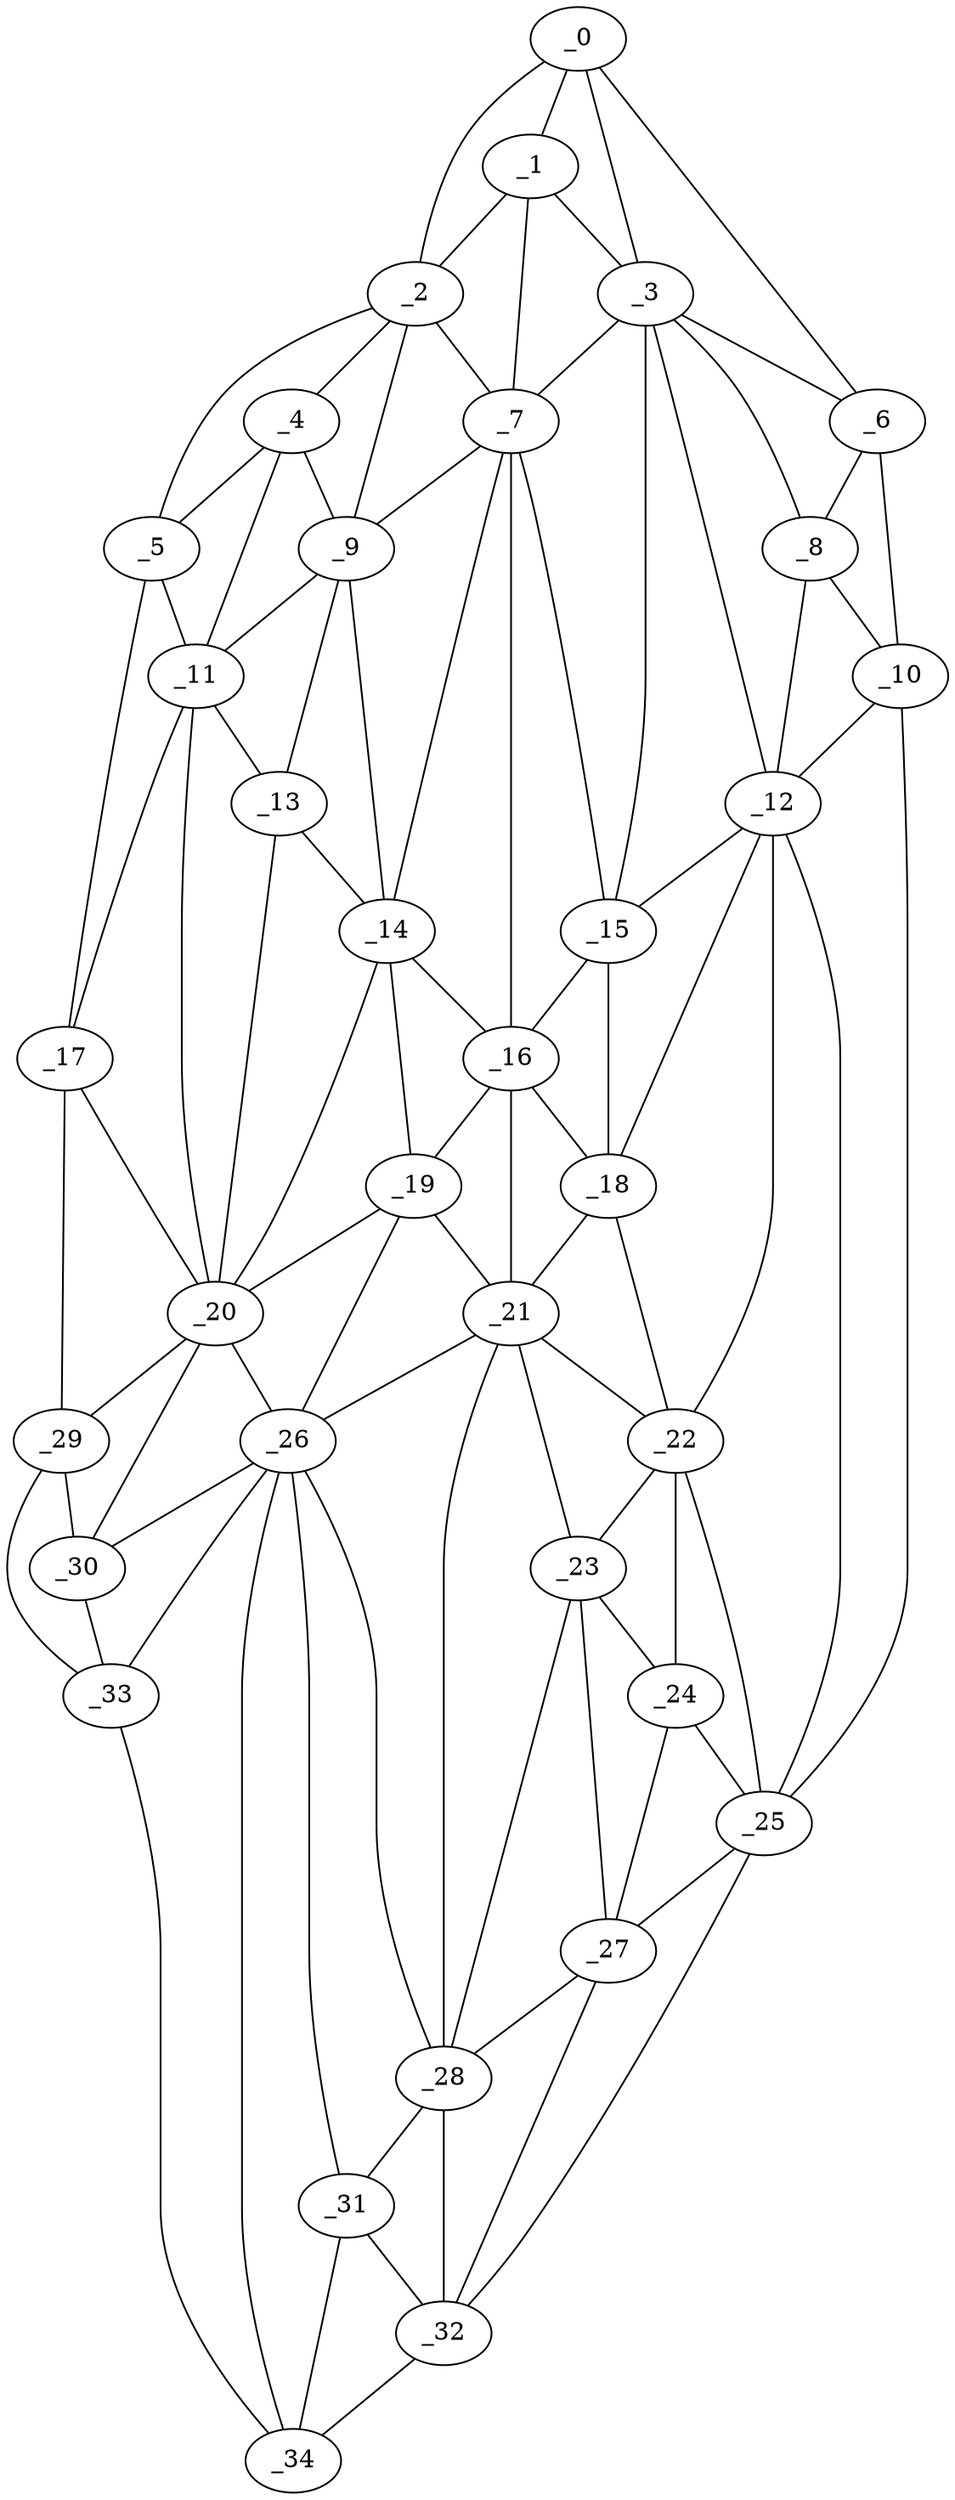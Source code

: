 graph "obj58__300.gxl" {
	_0	 [x=28,
		y=15];
	_1	 [x=33,
		y=47];
	_0 -- _1	 [valence=2];
	_2	 [x=36,
		y=74];
	_0 -- _2	 [valence=1];
	_3	 [x=37,
		y=30];
	_0 -- _3	 [valence=2];
	_6	 [x=47,
		y=8];
	_0 -- _6	 [valence=1];
	_1 -- _2	 [valence=2];
	_1 -- _3	 [valence=2];
	_7	 [x=50,
		y=50];
	_1 -- _7	 [valence=2];
	_4	 [x=44,
		y=81];
	_2 -- _4	 [valence=1];
	_5	 [x=45,
		y=90];
	_2 -- _5	 [valence=1];
	_2 -- _7	 [valence=2];
	_9	 [x=55,
		y=73];
	_2 -- _9	 [valence=2];
	_3 -- _6	 [valence=2];
	_3 -- _7	 [valence=2];
	_8	 [x=52,
		y=9];
	_3 -- _8	 [valence=2];
	_12	 [x=60,
		y=16];
	_3 -- _12	 [valence=1];
	_15	 [x=66,
		y=40];
	_3 -- _15	 [valence=2];
	_4 -- _5	 [valence=2];
	_4 -- _9	 [valence=2];
	_11	 [x=59,
		y=89];
	_4 -- _11	 [valence=1];
	_5 -- _11	 [valence=1];
	_17	 [x=70,
		y=107];
	_5 -- _17	 [valence=1];
	_6 -- _8	 [valence=2];
	_10	 [x=56,
		y=7];
	_6 -- _10	 [valence=1];
	_7 -- _9	 [valence=2];
	_14	 [x=65,
		y=71];
	_7 -- _14	 [valence=2];
	_7 -- _15	 [valence=1];
	_16	 [x=70,
		y=51];
	_7 -- _16	 [valence=2];
	_8 -- _10	 [valence=2];
	_8 -- _12	 [valence=2];
	_9 -- _11	 [valence=2];
	_13	 [x=63,
		y=80];
	_9 -- _13	 [valence=2];
	_9 -- _14	 [valence=2];
	_10 -- _12	 [valence=1];
	_25	 [x=103,
		y=18];
	_10 -- _25	 [valence=1];
	_11 -- _13	 [valence=1];
	_11 -- _17	 [valence=2];
	_20	 [x=76,
		y=76];
	_11 -- _20	 [valence=1];
	_12 -- _15	 [valence=2];
	_18	 [x=72,
		y=41];
	_12 -- _18	 [valence=2];
	_22	 [x=96,
		y=29];
	_12 -- _22	 [valence=2];
	_12 -- _25	 [valence=1];
	_13 -- _14	 [valence=1];
	_13 -- _20	 [valence=2];
	_14 -- _16	 [valence=2];
	_19	 [x=73,
		y=66];
	_14 -- _19	 [valence=1];
	_14 -- _20	 [valence=2];
	_15 -- _16	 [valence=2];
	_15 -- _18	 [valence=2];
	_16 -- _18	 [valence=1];
	_16 -- _19	 [valence=2];
	_21	 [x=84,
		y=50];
	_16 -- _21	 [valence=1];
	_17 -- _20	 [valence=2];
	_29	 [x=105,
		y=103];
	_17 -- _29	 [valence=1];
	_18 -- _21	 [valence=2];
	_18 -- _22	 [valence=2];
	_19 -- _20	 [valence=2];
	_19 -- _21	 [valence=2];
	_26	 [x=103,
		y=72];
	_19 -- _26	 [valence=2];
	_20 -- _26	 [valence=1];
	_20 -- _29	 [valence=1];
	_30	 [x=108,
		y=90];
	_20 -- _30	 [valence=1];
	_21 -- _22	 [valence=1];
	_23	 [x=96,
		y=44];
	_21 -- _23	 [valence=2];
	_21 -- _26	 [valence=1];
	_28	 [x=105,
		y=59];
	_21 -- _28	 [valence=2];
	_22 -- _23	 [valence=2];
	_24	 [x=101,
		y=37];
	_22 -- _24	 [valence=1];
	_22 -- _25	 [valence=2];
	_23 -- _24	 [valence=1];
	_27	 [x=104,
		y=39];
	_23 -- _27	 [valence=2];
	_23 -- _28	 [valence=2];
	_24 -- _25	 [valence=2];
	_24 -- _27	 [valence=2];
	_25 -- _27	 [valence=1];
	_32	 [x=116,
		y=56];
	_25 -- _32	 [valence=1];
	_26 -- _28	 [valence=2];
	_26 -- _30	 [valence=1];
	_31	 [x=112,
		y=61];
	_26 -- _31	 [valence=2];
	_33	 [x=118,
		y=84];
	_26 -- _33	 [valence=2];
	_34	 [x=119,
		y=79];
	_26 -- _34	 [valence=1];
	_27 -- _28	 [valence=2];
	_27 -- _32	 [valence=2];
	_28 -- _31	 [valence=2];
	_28 -- _32	 [valence=2];
	_29 -- _30	 [valence=2];
	_29 -- _33	 [valence=1];
	_30 -- _33	 [valence=2];
	_31 -- _32	 [valence=2];
	_31 -- _34	 [valence=2];
	_32 -- _34	 [valence=1];
	_33 -- _34	 [valence=1];
}
